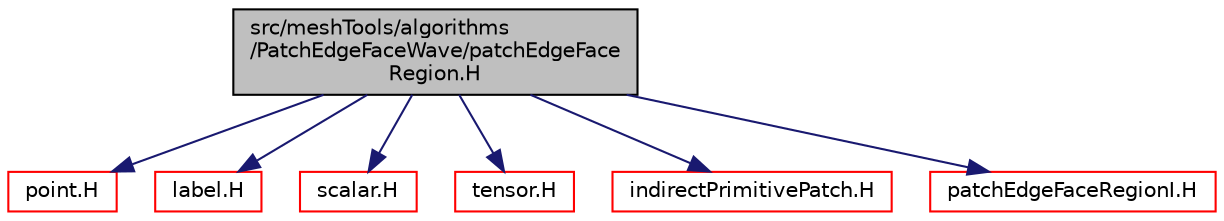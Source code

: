 digraph "src/meshTools/algorithms/PatchEdgeFaceWave/patchEdgeFaceRegion.H"
{
  bgcolor="transparent";
  edge [fontname="Helvetica",fontsize="10",labelfontname="Helvetica",labelfontsize="10"];
  node [fontname="Helvetica",fontsize="10",shape=record];
  Node1 [label="src/meshTools/algorithms\l/PatchEdgeFaceWave/patchEdgeFace\lRegion.H",height=0.2,width=0.4,color="black", fillcolor="grey75", style="filled", fontcolor="black"];
  Node1 -> Node2 [color="midnightblue",fontsize="10",style="solid",fontname="Helvetica"];
  Node2 [label="point.H",height=0.2,width=0.4,color="red",URL="$a08722.html"];
  Node1 -> Node3 [color="midnightblue",fontsize="10",style="solid",fontname="Helvetica"];
  Node3 [label="label.H",height=0.2,width=0.4,color="red",URL="$a08831.html"];
  Node1 -> Node4 [color="midnightblue",fontsize="10",style="solid",fontname="Helvetica"];
  Node4 [label="scalar.H",height=0.2,width=0.4,color="red",URL="$a08892.html"];
  Node1 -> Node5 [color="midnightblue",fontsize="10",style="solid",fontname="Helvetica"];
  Node5 [label="tensor.H",height=0.2,width=0.4,color="red",URL="$a08965.html"];
  Node1 -> Node6 [color="midnightblue",fontsize="10",style="solid",fontname="Helvetica"];
  Node6 [label="indirectPrimitivePatch.H",height=0.2,width=0.4,color="red",URL="$a08685.html"];
  Node1 -> Node7 [color="midnightblue",fontsize="10",style="solid",fontname="Helvetica"];
  Node7 [label="patchEdgeFaceRegionI.H",height=0.2,width=0.4,color="red",URL="$a07093.html"];
}
